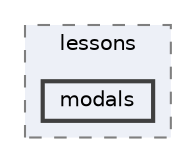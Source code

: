 digraph "resources/views/backend/site_super_admin/tenant_domain/site_courses/lessons/modals"
{
 // LATEX_PDF_SIZE
  bgcolor="transparent";
  edge [fontname=Helvetica,fontsize=10,labelfontname=Helvetica,labelfontsize=10];
  node [fontname=Helvetica,fontsize=10,shape=box,height=0.2,width=0.4];
  compound=true
  subgraph clusterdir_075af9b633c44cc94a3e3a199e2aace1 {
    graph [ bgcolor="#edf0f7", pencolor="grey50", label="lessons", fontname=Helvetica,fontsize=10 style="filled,dashed", URL="dir_075af9b633c44cc94a3e3a199e2aace1.html",tooltip=""]
  dir_548eb10c6a1195c3c7465966e704bdb4 [label="modals", fillcolor="#edf0f7", color="grey25", style="filled,bold", URL="dir_548eb10c6a1195c3c7465966e704bdb4.html",tooltip=""];
  }
}
